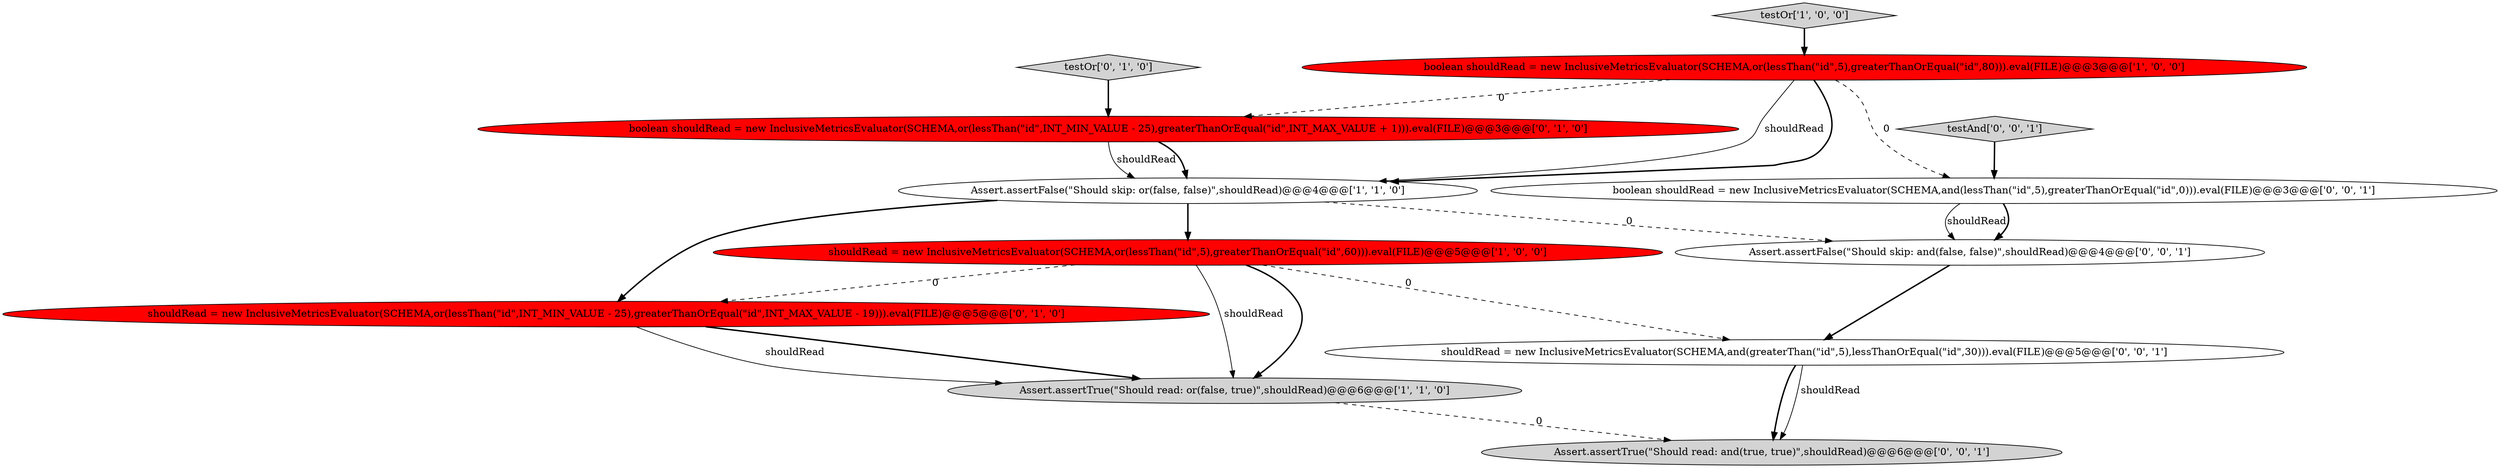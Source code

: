 digraph {
12 [style = filled, label = "boolean shouldRead = new InclusiveMetricsEvaluator(SCHEMA,and(lessThan(\"id\",5),greaterThanOrEqual(\"id\",0))).eval(FILE)@@@3@@@['0', '0', '1']", fillcolor = white, shape = ellipse image = "AAA0AAABBB3BBB"];
2 [style = filled, label = "Assert.assertFalse(\"Should skip: or(false, false)\",shouldRead)@@@4@@@['1', '1', '0']", fillcolor = white, shape = ellipse image = "AAA0AAABBB1BBB"];
3 [style = filled, label = "Assert.assertTrue(\"Should read: or(false, true)\",shouldRead)@@@6@@@['1', '1', '0']", fillcolor = lightgray, shape = ellipse image = "AAA0AAABBB1BBB"];
11 [style = filled, label = "shouldRead = new InclusiveMetricsEvaluator(SCHEMA,and(greaterThan(\"id\",5),lessThanOrEqual(\"id\",30))).eval(FILE)@@@5@@@['0', '0', '1']", fillcolor = white, shape = ellipse image = "AAA0AAABBB3BBB"];
7 [style = filled, label = "testOr['0', '1', '0']", fillcolor = lightgray, shape = diamond image = "AAA0AAABBB2BBB"];
0 [style = filled, label = "boolean shouldRead = new InclusiveMetricsEvaluator(SCHEMA,or(lessThan(\"id\",5),greaterThanOrEqual(\"id\",80))).eval(FILE)@@@3@@@['1', '0', '0']", fillcolor = red, shape = ellipse image = "AAA1AAABBB1BBB"];
6 [style = filled, label = "boolean shouldRead = new InclusiveMetricsEvaluator(SCHEMA,or(lessThan(\"id\",INT_MIN_VALUE - 25),greaterThanOrEqual(\"id\",INT_MAX_VALUE + 1))).eval(FILE)@@@3@@@['0', '1', '0']", fillcolor = red, shape = ellipse image = "AAA1AAABBB2BBB"];
9 [style = filled, label = "Assert.assertTrue(\"Should read: and(true, true)\",shouldRead)@@@6@@@['0', '0', '1']", fillcolor = lightgray, shape = ellipse image = "AAA0AAABBB3BBB"];
4 [style = filled, label = "testOr['1', '0', '0']", fillcolor = lightgray, shape = diamond image = "AAA0AAABBB1BBB"];
10 [style = filled, label = "testAnd['0', '0', '1']", fillcolor = lightgray, shape = diamond image = "AAA0AAABBB3BBB"];
1 [style = filled, label = "shouldRead = new InclusiveMetricsEvaluator(SCHEMA,or(lessThan(\"id\",5),greaterThanOrEqual(\"id\",60))).eval(FILE)@@@5@@@['1', '0', '0']", fillcolor = red, shape = ellipse image = "AAA1AAABBB1BBB"];
5 [style = filled, label = "shouldRead = new InclusiveMetricsEvaluator(SCHEMA,or(lessThan(\"id\",INT_MIN_VALUE - 25),greaterThanOrEqual(\"id\",INT_MAX_VALUE - 19))).eval(FILE)@@@5@@@['0', '1', '0']", fillcolor = red, shape = ellipse image = "AAA1AAABBB2BBB"];
8 [style = filled, label = "Assert.assertFalse(\"Should skip: and(false, false)\",shouldRead)@@@4@@@['0', '0', '1']", fillcolor = white, shape = ellipse image = "AAA0AAABBB3BBB"];
5->3 [style = bold, label=""];
6->2 [style = solid, label="shouldRead"];
1->5 [style = dashed, label="0"];
12->8 [style = solid, label="shouldRead"];
2->1 [style = bold, label=""];
0->6 [style = dashed, label="0"];
0->2 [style = bold, label=""];
1->3 [style = bold, label=""];
0->12 [style = dashed, label="0"];
11->9 [style = bold, label=""];
2->8 [style = dashed, label="0"];
11->9 [style = solid, label="shouldRead"];
4->0 [style = bold, label=""];
6->2 [style = bold, label=""];
5->3 [style = solid, label="shouldRead"];
3->9 [style = dashed, label="0"];
10->12 [style = bold, label=""];
12->8 [style = bold, label=""];
1->11 [style = dashed, label="0"];
7->6 [style = bold, label=""];
0->2 [style = solid, label="shouldRead"];
8->11 [style = bold, label=""];
1->3 [style = solid, label="shouldRead"];
2->5 [style = bold, label=""];
}
